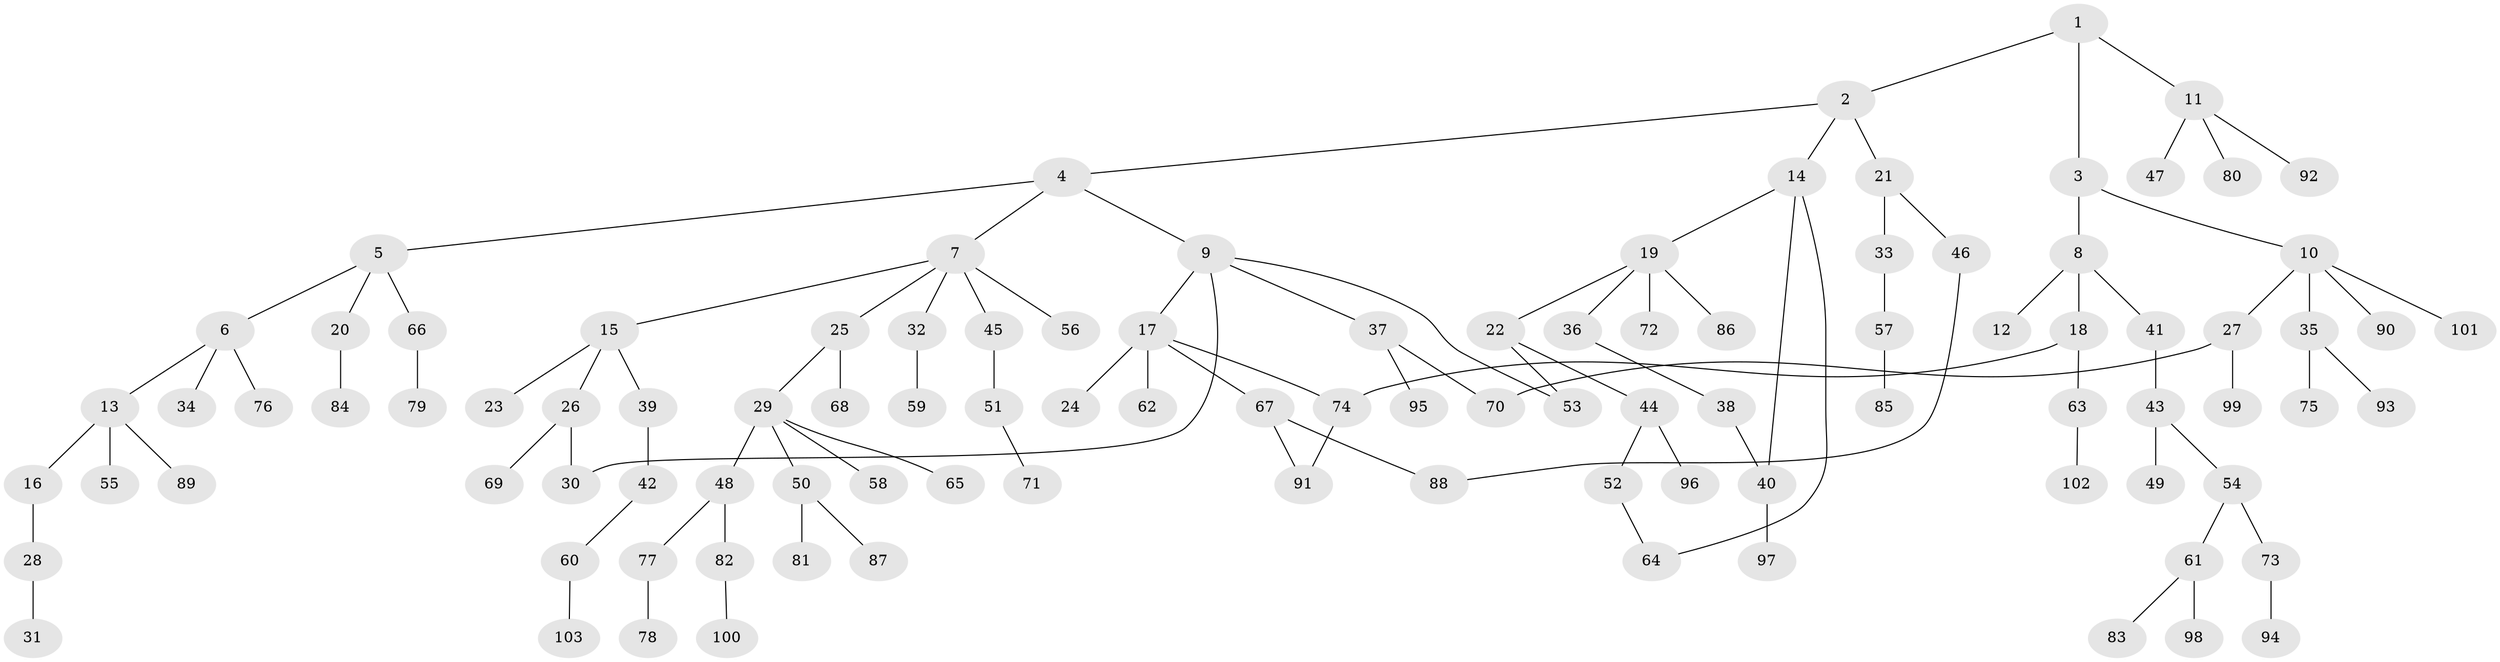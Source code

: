 // Generated by graph-tools (version 1.1) at 2025/00/03/09/25 03:00:57]
// undirected, 103 vertices, 110 edges
graph export_dot {
graph [start="1"]
  node [color=gray90,style=filled];
  1;
  2;
  3;
  4;
  5;
  6;
  7;
  8;
  9;
  10;
  11;
  12;
  13;
  14;
  15;
  16;
  17;
  18;
  19;
  20;
  21;
  22;
  23;
  24;
  25;
  26;
  27;
  28;
  29;
  30;
  31;
  32;
  33;
  34;
  35;
  36;
  37;
  38;
  39;
  40;
  41;
  42;
  43;
  44;
  45;
  46;
  47;
  48;
  49;
  50;
  51;
  52;
  53;
  54;
  55;
  56;
  57;
  58;
  59;
  60;
  61;
  62;
  63;
  64;
  65;
  66;
  67;
  68;
  69;
  70;
  71;
  72;
  73;
  74;
  75;
  76;
  77;
  78;
  79;
  80;
  81;
  82;
  83;
  84;
  85;
  86;
  87;
  88;
  89;
  90;
  91;
  92;
  93;
  94;
  95;
  96;
  97;
  98;
  99;
  100;
  101;
  102;
  103;
  1 -- 2;
  1 -- 3;
  1 -- 11;
  2 -- 4;
  2 -- 14;
  2 -- 21;
  3 -- 8;
  3 -- 10;
  4 -- 5;
  4 -- 7;
  4 -- 9;
  5 -- 6;
  5 -- 20;
  5 -- 66;
  6 -- 13;
  6 -- 34;
  6 -- 76;
  7 -- 15;
  7 -- 25;
  7 -- 32;
  7 -- 45;
  7 -- 56;
  8 -- 12;
  8 -- 18;
  8 -- 41;
  9 -- 17;
  9 -- 37;
  9 -- 53;
  9 -- 30;
  10 -- 27;
  10 -- 35;
  10 -- 90;
  10 -- 101;
  11 -- 47;
  11 -- 80;
  11 -- 92;
  13 -- 16;
  13 -- 55;
  13 -- 89;
  14 -- 19;
  14 -- 40;
  14 -- 64;
  15 -- 23;
  15 -- 26;
  15 -- 39;
  16 -- 28;
  17 -- 24;
  17 -- 62;
  17 -- 67;
  17 -- 74;
  18 -- 63;
  18 -- 74;
  19 -- 22;
  19 -- 36;
  19 -- 72;
  19 -- 86;
  20 -- 84;
  21 -- 33;
  21 -- 46;
  22 -- 44;
  22 -- 53;
  25 -- 29;
  25 -- 68;
  26 -- 30;
  26 -- 69;
  27 -- 70;
  27 -- 99;
  28 -- 31;
  29 -- 48;
  29 -- 50;
  29 -- 58;
  29 -- 65;
  32 -- 59;
  33 -- 57;
  35 -- 75;
  35 -- 93;
  36 -- 38;
  37 -- 95;
  37 -- 70;
  38 -- 40;
  39 -- 42;
  40 -- 97;
  41 -- 43;
  42 -- 60;
  43 -- 49;
  43 -- 54;
  44 -- 52;
  44 -- 96;
  45 -- 51;
  46 -- 88;
  48 -- 77;
  48 -- 82;
  50 -- 81;
  50 -- 87;
  51 -- 71;
  52 -- 64;
  54 -- 61;
  54 -- 73;
  57 -- 85;
  60 -- 103;
  61 -- 83;
  61 -- 98;
  63 -- 102;
  66 -- 79;
  67 -- 88;
  67 -- 91;
  73 -- 94;
  74 -- 91;
  77 -- 78;
  82 -- 100;
}
